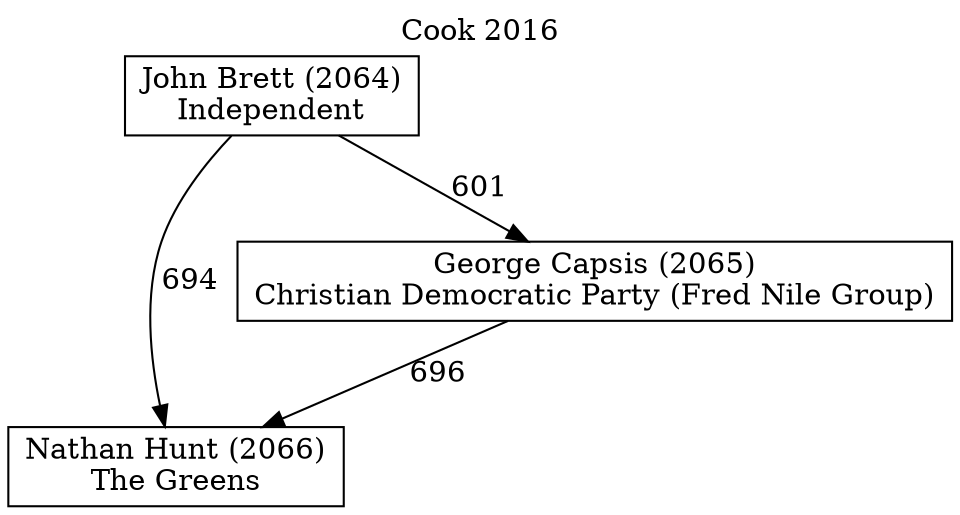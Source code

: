 // House preference flow
digraph "Nathan Hunt (2066)_Cook_2016" {
	graph [label="Cook 2016" labelloc=t mclimit=10]
	node [shape=box]
	"John Brett (2064)" [label="John Brett (2064)
Independent"]
	"Nathan Hunt (2066)" [label="Nathan Hunt (2066)
The Greens"]
	"George Capsis (2065)" [label="George Capsis (2065)
Christian Democratic Party (Fred Nile Group)"]
	"John Brett (2064)" -> "Nathan Hunt (2066)" [label=694]
	"John Brett (2064)" -> "George Capsis (2065)" [label=601]
	"George Capsis (2065)" -> "Nathan Hunt (2066)" [label=696]
}
